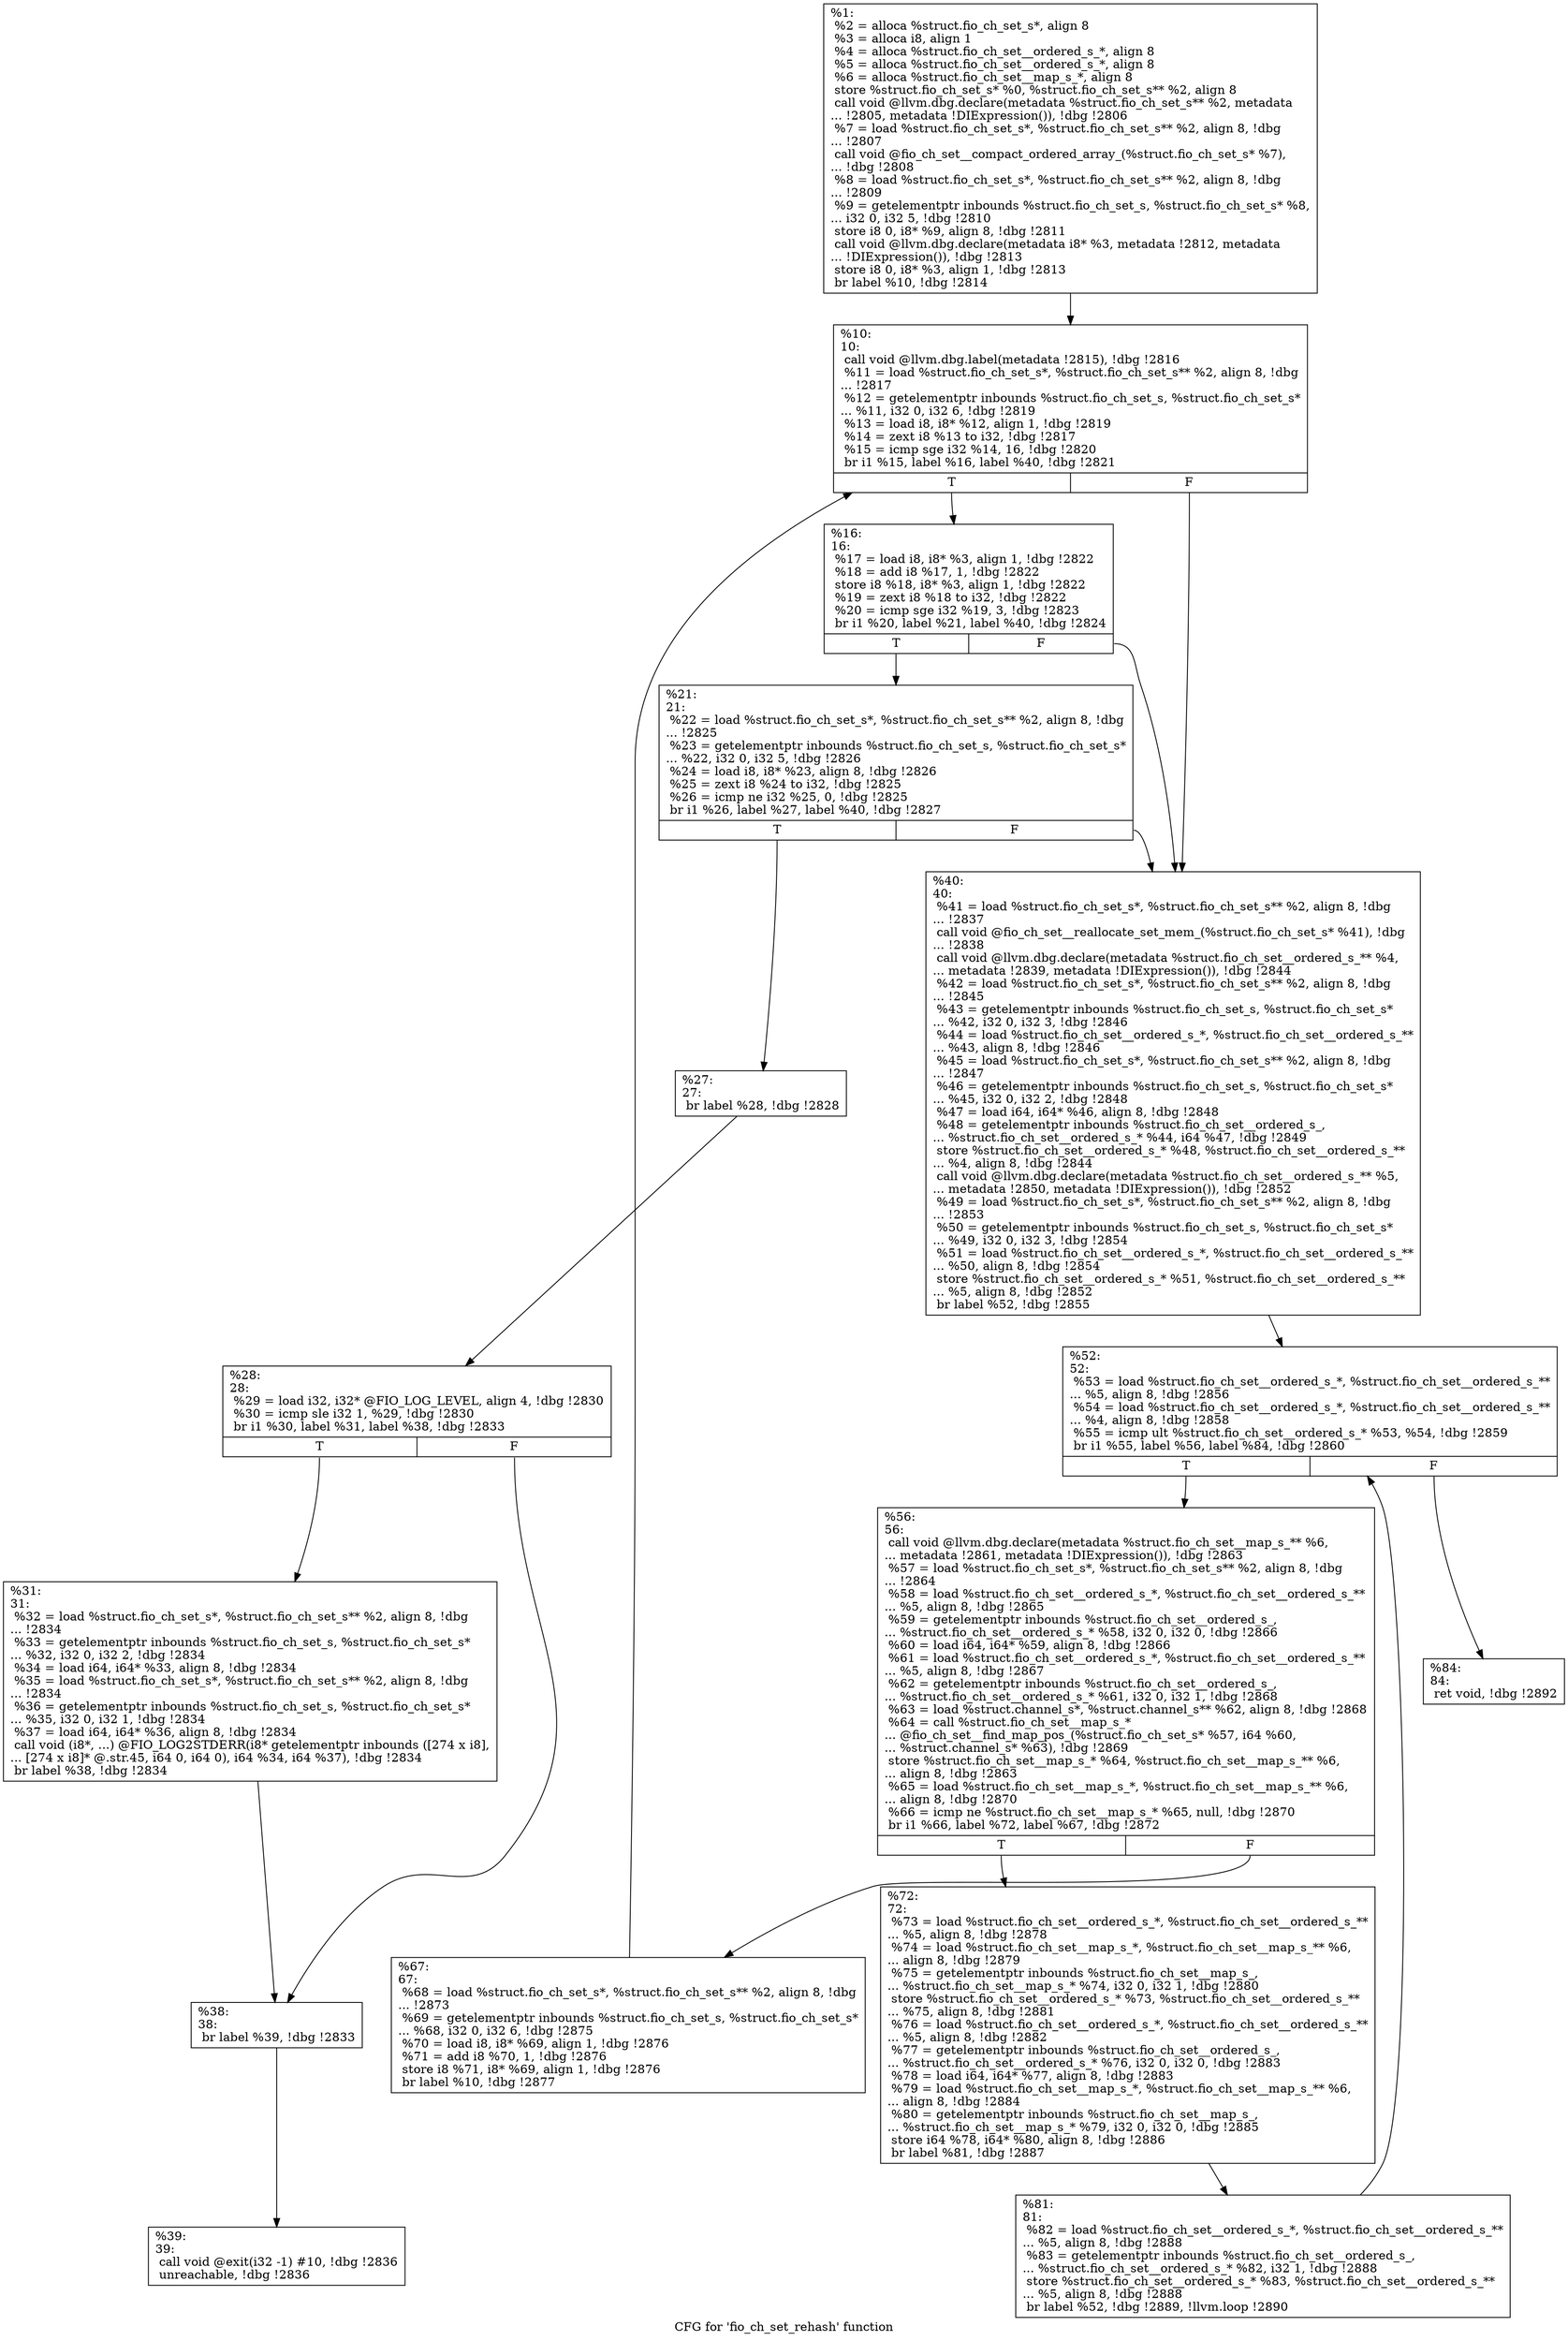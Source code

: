 digraph "CFG for 'fio_ch_set_rehash' function" {
	label="CFG for 'fio_ch_set_rehash' function";

	Node0x556851515b60 [shape=record,label="{%1:\l  %2 = alloca %struct.fio_ch_set_s*, align 8\l  %3 = alloca i8, align 1\l  %4 = alloca %struct.fio_ch_set__ordered_s_*, align 8\l  %5 = alloca %struct.fio_ch_set__ordered_s_*, align 8\l  %6 = alloca %struct.fio_ch_set__map_s_*, align 8\l  store %struct.fio_ch_set_s* %0, %struct.fio_ch_set_s** %2, align 8\l  call void @llvm.dbg.declare(metadata %struct.fio_ch_set_s** %2, metadata\l... !2805, metadata !DIExpression()), !dbg !2806\l  %7 = load %struct.fio_ch_set_s*, %struct.fio_ch_set_s** %2, align 8, !dbg\l... !2807\l  call void @fio_ch_set__compact_ordered_array_(%struct.fio_ch_set_s* %7),\l... !dbg !2808\l  %8 = load %struct.fio_ch_set_s*, %struct.fio_ch_set_s** %2, align 8, !dbg\l... !2809\l  %9 = getelementptr inbounds %struct.fio_ch_set_s, %struct.fio_ch_set_s* %8,\l... i32 0, i32 5, !dbg !2810\l  store i8 0, i8* %9, align 8, !dbg !2811\l  call void @llvm.dbg.declare(metadata i8* %3, metadata !2812, metadata\l... !DIExpression()), !dbg !2813\l  store i8 0, i8* %3, align 1, !dbg !2813\l  br label %10, !dbg !2814\l}"];
	Node0x556851515b60 -> Node0x556851515eb0;
	Node0x556851515eb0 [shape=record,label="{%10:\l10:                                               \l  call void @llvm.dbg.label(metadata !2815), !dbg !2816\l  %11 = load %struct.fio_ch_set_s*, %struct.fio_ch_set_s** %2, align 8, !dbg\l... !2817\l  %12 = getelementptr inbounds %struct.fio_ch_set_s, %struct.fio_ch_set_s*\l... %11, i32 0, i32 6, !dbg !2819\l  %13 = load i8, i8* %12, align 1, !dbg !2819\l  %14 = zext i8 %13 to i32, !dbg !2817\l  %15 = icmp sge i32 %14, 16, !dbg !2820\l  br i1 %15, label %16, label %40, !dbg !2821\l|{<s0>T|<s1>F}}"];
	Node0x556851515eb0:s0 -> Node0x556851519f50;
	Node0x556851515eb0:s1 -> Node0x55685151a180;
	Node0x556851519f50 [shape=record,label="{%16:\l16:                                               \l  %17 = load i8, i8* %3, align 1, !dbg !2822\l  %18 = add i8 %17, 1, !dbg !2822\l  store i8 %18, i8* %3, align 1, !dbg !2822\l  %19 = zext i8 %18 to i32, !dbg !2822\l  %20 = icmp sge i32 %19, 3, !dbg !2823\l  br i1 %20, label %21, label %40, !dbg !2824\l|{<s0>T|<s1>F}}"];
	Node0x556851519f50:s0 -> Node0x556851519fa0;
	Node0x556851519f50:s1 -> Node0x55685151a180;
	Node0x556851519fa0 [shape=record,label="{%21:\l21:                                               \l  %22 = load %struct.fio_ch_set_s*, %struct.fio_ch_set_s** %2, align 8, !dbg\l... !2825\l  %23 = getelementptr inbounds %struct.fio_ch_set_s, %struct.fio_ch_set_s*\l... %22, i32 0, i32 5, !dbg !2826\l  %24 = load i8, i8* %23, align 8, !dbg !2826\l  %25 = zext i8 %24 to i32, !dbg !2825\l  %26 = icmp ne i32 %25, 0, !dbg !2825\l  br i1 %26, label %27, label %40, !dbg !2827\l|{<s0>T|<s1>F}}"];
	Node0x556851519fa0:s0 -> Node0x556851519ff0;
	Node0x556851519fa0:s1 -> Node0x55685151a180;
	Node0x556851519ff0 [shape=record,label="{%27:\l27:                                               \l  br label %28, !dbg !2828\l}"];
	Node0x556851519ff0 -> Node0x55685151a040;
	Node0x55685151a040 [shape=record,label="{%28:\l28:                                               \l  %29 = load i32, i32* @FIO_LOG_LEVEL, align 4, !dbg !2830\l  %30 = icmp sle i32 1, %29, !dbg !2830\l  br i1 %30, label %31, label %38, !dbg !2833\l|{<s0>T|<s1>F}}"];
	Node0x55685151a040:s0 -> Node0x55685151a090;
	Node0x55685151a040:s1 -> Node0x55685151a0e0;
	Node0x55685151a090 [shape=record,label="{%31:\l31:                                               \l  %32 = load %struct.fio_ch_set_s*, %struct.fio_ch_set_s** %2, align 8, !dbg\l... !2834\l  %33 = getelementptr inbounds %struct.fio_ch_set_s, %struct.fio_ch_set_s*\l... %32, i32 0, i32 2, !dbg !2834\l  %34 = load i64, i64* %33, align 8, !dbg !2834\l  %35 = load %struct.fio_ch_set_s*, %struct.fio_ch_set_s** %2, align 8, !dbg\l... !2834\l  %36 = getelementptr inbounds %struct.fio_ch_set_s, %struct.fio_ch_set_s*\l... %35, i32 0, i32 1, !dbg !2834\l  %37 = load i64, i64* %36, align 8, !dbg !2834\l  call void (i8*, ...) @FIO_LOG2STDERR(i8* getelementptr inbounds ([274 x i8],\l... [274 x i8]* @.str.45, i64 0, i64 0), i64 %34, i64 %37), !dbg !2834\l  br label %38, !dbg !2834\l}"];
	Node0x55685151a090 -> Node0x55685151a0e0;
	Node0x55685151a0e0 [shape=record,label="{%38:\l38:                                               \l  br label %39, !dbg !2833\l}"];
	Node0x55685151a0e0 -> Node0x55685151a130;
	Node0x55685151a130 [shape=record,label="{%39:\l39:                                               \l  call void @exit(i32 -1) #10, !dbg !2836\l  unreachable, !dbg !2836\l}"];
	Node0x55685151a180 [shape=record,label="{%40:\l40:                                               \l  %41 = load %struct.fio_ch_set_s*, %struct.fio_ch_set_s** %2, align 8, !dbg\l... !2837\l  call void @fio_ch_set__reallocate_set_mem_(%struct.fio_ch_set_s* %41), !dbg\l... !2838\l  call void @llvm.dbg.declare(metadata %struct.fio_ch_set__ordered_s_** %4,\l... metadata !2839, metadata !DIExpression()), !dbg !2844\l  %42 = load %struct.fio_ch_set_s*, %struct.fio_ch_set_s** %2, align 8, !dbg\l... !2845\l  %43 = getelementptr inbounds %struct.fio_ch_set_s, %struct.fio_ch_set_s*\l... %42, i32 0, i32 3, !dbg !2846\l  %44 = load %struct.fio_ch_set__ordered_s_*, %struct.fio_ch_set__ordered_s_**\l... %43, align 8, !dbg !2846\l  %45 = load %struct.fio_ch_set_s*, %struct.fio_ch_set_s** %2, align 8, !dbg\l... !2847\l  %46 = getelementptr inbounds %struct.fio_ch_set_s, %struct.fio_ch_set_s*\l... %45, i32 0, i32 2, !dbg !2848\l  %47 = load i64, i64* %46, align 8, !dbg !2848\l  %48 = getelementptr inbounds %struct.fio_ch_set__ordered_s_,\l... %struct.fio_ch_set__ordered_s_* %44, i64 %47, !dbg !2849\l  store %struct.fio_ch_set__ordered_s_* %48, %struct.fio_ch_set__ordered_s_**\l... %4, align 8, !dbg !2844\l  call void @llvm.dbg.declare(metadata %struct.fio_ch_set__ordered_s_** %5,\l... metadata !2850, metadata !DIExpression()), !dbg !2852\l  %49 = load %struct.fio_ch_set_s*, %struct.fio_ch_set_s** %2, align 8, !dbg\l... !2853\l  %50 = getelementptr inbounds %struct.fio_ch_set_s, %struct.fio_ch_set_s*\l... %49, i32 0, i32 3, !dbg !2854\l  %51 = load %struct.fio_ch_set__ordered_s_*, %struct.fio_ch_set__ordered_s_**\l... %50, align 8, !dbg !2854\l  store %struct.fio_ch_set__ordered_s_* %51, %struct.fio_ch_set__ordered_s_**\l... %5, align 8, !dbg !2852\l  br label %52, !dbg !2855\l}"];
	Node0x55685151a180 -> Node0x55685151a1d0;
	Node0x55685151a1d0 [shape=record,label="{%52:\l52:                                               \l  %53 = load %struct.fio_ch_set__ordered_s_*, %struct.fio_ch_set__ordered_s_**\l... %5, align 8, !dbg !2856\l  %54 = load %struct.fio_ch_set__ordered_s_*, %struct.fio_ch_set__ordered_s_**\l... %4, align 8, !dbg !2858\l  %55 = icmp ult %struct.fio_ch_set__ordered_s_* %53, %54, !dbg !2859\l  br i1 %55, label %56, label %84, !dbg !2860\l|{<s0>T|<s1>F}}"];
	Node0x55685151a1d0:s0 -> Node0x55685151a220;
	Node0x55685151a1d0:s1 -> Node0x55685151a360;
	Node0x55685151a220 [shape=record,label="{%56:\l56:                                               \l  call void @llvm.dbg.declare(metadata %struct.fio_ch_set__map_s_** %6,\l... metadata !2861, metadata !DIExpression()), !dbg !2863\l  %57 = load %struct.fio_ch_set_s*, %struct.fio_ch_set_s** %2, align 8, !dbg\l... !2864\l  %58 = load %struct.fio_ch_set__ordered_s_*, %struct.fio_ch_set__ordered_s_**\l... %5, align 8, !dbg !2865\l  %59 = getelementptr inbounds %struct.fio_ch_set__ordered_s_,\l... %struct.fio_ch_set__ordered_s_* %58, i32 0, i32 0, !dbg !2866\l  %60 = load i64, i64* %59, align 8, !dbg !2866\l  %61 = load %struct.fio_ch_set__ordered_s_*, %struct.fio_ch_set__ordered_s_**\l... %5, align 8, !dbg !2867\l  %62 = getelementptr inbounds %struct.fio_ch_set__ordered_s_,\l... %struct.fio_ch_set__ordered_s_* %61, i32 0, i32 1, !dbg !2868\l  %63 = load %struct.channel_s*, %struct.channel_s** %62, align 8, !dbg !2868\l  %64 = call %struct.fio_ch_set__map_s_*\l... @fio_ch_set__find_map_pos_(%struct.fio_ch_set_s* %57, i64 %60,\l... %struct.channel_s* %63), !dbg !2869\l  store %struct.fio_ch_set__map_s_* %64, %struct.fio_ch_set__map_s_** %6,\l... align 8, !dbg !2863\l  %65 = load %struct.fio_ch_set__map_s_*, %struct.fio_ch_set__map_s_** %6,\l... align 8, !dbg !2870\l  %66 = icmp ne %struct.fio_ch_set__map_s_* %65, null, !dbg !2870\l  br i1 %66, label %72, label %67, !dbg !2872\l|{<s0>T|<s1>F}}"];
	Node0x55685151a220:s0 -> Node0x55685151a2c0;
	Node0x55685151a220:s1 -> Node0x55685151a270;
	Node0x55685151a270 [shape=record,label="{%67:\l67:                                               \l  %68 = load %struct.fio_ch_set_s*, %struct.fio_ch_set_s** %2, align 8, !dbg\l... !2873\l  %69 = getelementptr inbounds %struct.fio_ch_set_s, %struct.fio_ch_set_s*\l... %68, i32 0, i32 6, !dbg !2875\l  %70 = load i8, i8* %69, align 1, !dbg !2876\l  %71 = add i8 %70, 1, !dbg !2876\l  store i8 %71, i8* %69, align 1, !dbg !2876\l  br label %10, !dbg !2877\l}"];
	Node0x55685151a270 -> Node0x556851515eb0;
	Node0x55685151a2c0 [shape=record,label="{%72:\l72:                                               \l  %73 = load %struct.fio_ch_set__ordered_s_*, %struct.fio_ch_set__ordered_s_**\l... %5, align 8, !dbg !2878\l  %74 = load %struct.fio_ch_set__map_s_*, %struct.fio_ch_set__map_s_** %6,\l... align 8, !dbg !2879\l  %75 = getelementptr inbounds %struct.fio_ch_set__map_s_,\l... %struct.fio_ch_set__map_s_* %74, i32 0, i32 1, !dbg !2880\l  store %struct.fio_ch_set__ordered_s_* %73, %struct.fio_ch_set__ordered_s_**\l... %75, align 8, !dbg !2881\l  %76 = load %struct.fio_ch_set__ordered_s_*, %struct.fio_ch_set__ordered_s_**\l... %5, align 8, !dbg !2882\l  %77 = getelementptr inbounds %struct.fio_ch_set__ordered_s_,\l... %struct.fio_ch_set__ordered_s_* %76, i32 0, i32 0, !dbg !2883\l  %78 = load i64, i64* %77, align 8, !dbg !2883\l  %79 = load %struct.fio_ch_set__map_s_*, %struct.fio_ch_set__map_s_** %6,\l... align 8, !dbg !2884\l  %80 = getelementptr inbounds %struct.fio_ch_set__map_s_,\l... %struct.fio_ch_set__map_s_* %79, i32 0, i32 0, !dbg !2885\l  store i64 %78, i64* %80, align 8, !dbg !2886\l  br label %81, !dbg !2887\l}"];
	Node0x55685151a2c0 -> Node0x55685151a310;
	Node0x55685151a310 [shape=record,label="{%81:\l81:                                               \l  %82 = load %struct.fio_ch_set__ordered_s_*, %struct.fio_ch_set__ordered_s_**\l... %5, align 8, !dbg !2888\l  %83 = getelementptr inbounds %struct.fio_ch_set__ordered_s_,\l... %struct.fio_ch_set__ordered_s_* %82, i32 1, !dbg !2888\l  store %struct.fio_ch_set__ordered_s_* %83, %struct.fio_ch_set__ordered_s_**\l... %5, align 8, !dbg !2888\l  br label %52, !dbg !2889, !llvm.loop !2890\l}"];
	Node0x55685151a310 -> Node0x55685151a1d0;
	Node0x55685151a360 [shape=record,label="{%84:\l84:                                               \l  ret void, !dbg !2892\l}"];
}
